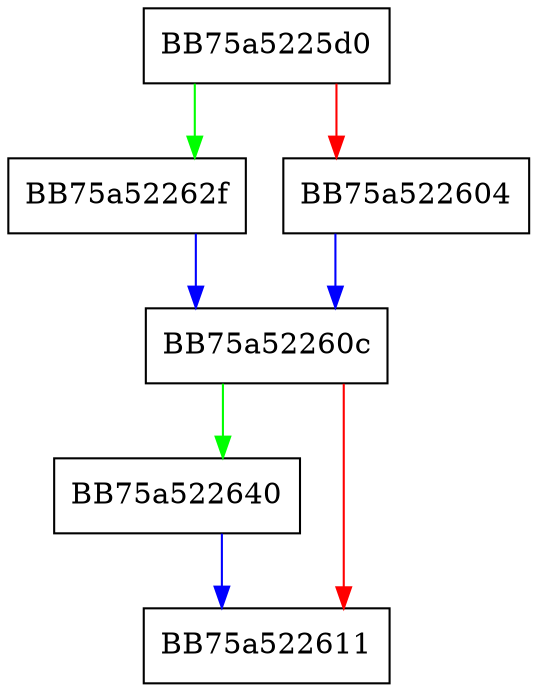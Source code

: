 digraph RpfAPI_readu_u32 {
  node [shape="box"];
  graph [splines=ortho];
  BB75a5225d0 -> BB75a52262f [color="green"];
  BB75a5225d0 -> BB75a522604 [color="red"];
  BB75a522604 -> BB75a52260c [color="blue"];
  BB75a52260c -> BB75a522640 [color="green"];
  BB75a52260c -> BB75a522611 [color="red"];
  BB75a52262f -> BB75a52260c [color="blue"];
  BB75a522640 -> BB75a522611 [color="blue"];
}